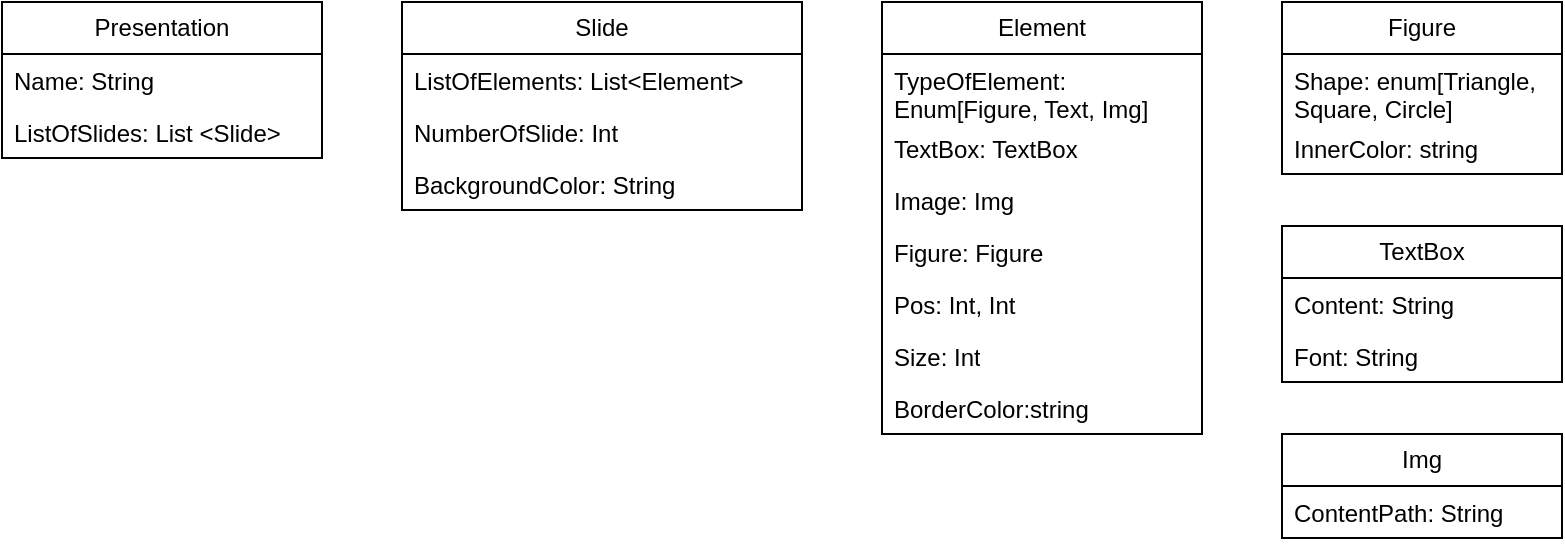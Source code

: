 <mxfile version="21.7.5" type="google">
  <diagram id="R2lEEEUBdFMjLlhIrx00" name="Page-1">
    <mxGraphModel grid="1" page="1" gridSize="10" guides="1" tooltips="1" connect="1" arrows="1" fold="1" pageScale="1" pageWidth="850" pageHeight="1100" math="0" shadow="0" extFonts="Permanent Marker^https://fonts.googleapis.com/css?family=Permanent+Marker">
      <root>
        <mxCell id="0" />
        <mxCell id="1" parent="0" />
        <mxCell id="wASPNimIZu1DD1Rg5Mus-1" value="Presentation" style="swimlane;fontStyle=0;childLayout=stackLayout;horizontal=1;startSize=26;fillColor=none;horizontalStack=0;resizeParent=1;resizeParentMax=0;resizeLast=0;collapsible=1;marginBottom=0;whiteSpace=wrap;html=1;" vertex="1" parent="1">
          <mxGeometry x="40" y="40" width="160" height="78" as="geometry" />
        </mxCell>
        <mxCell id="wASPNimIZu1DD1Rg5Mus-2" value="Name: String" style="text;strokeColor=none;fillColor=none;align=left;verticalAlign=top;spacingLeft=4;spacingRight=4;overflow=hidden;rotatable=0;points=[[0,0.5],[1,0.5]];portConstraint=eastwest;whiteSpace=wrap;html=1;" vertex="1" parent="wASPNimIZu1DD1Rg5Mus-1">
          <mxGeometry y="26" width="160" height="26" as="geometry" />
        </mxCell>
        <mxCell id="wASPNimIZu1DD1Rg5Mus-3" value="ListOfSlides: List &amp;lt;Slide&amp;gt;" style="text;strokeColor=none;fillColor=none;align=left;verticalAlign=top;spacingLeft=4;spacingRight=4;overflow=hidden;rotatable=0;points=[[0,0.5],[1,0.5]];portConstraint=eastwest;whiteSpace=wrap;html=1;" vertex="1" parent="wASPNimIZu1DD1Rg5Mus-1">
          <mxGeometry y="52" width="160" height="26" as="geometry" />
        </mxCell>
        <mxCell id="wASPNimIZu1DD1Rg5Mus-5" value="Slide" style="swimlane;fontStyle=0;childLayout=stackLayout;horizontal=1;startSize=26;fillColor=none;horizontalStack=0;resizeParent=1;resizeParentMax=0;resizeLast=0;collapsible=1;marginBottom=0;whiteSpace=wrap;html=1;" vertex="1" parent="1">
          <mxGeometry x="240" y="40" width="200" height="104" as="geometry" />
        </mxCell>
        <mxCell id="wASPNimIZu1DD1Rg5Mus-6" value="ListOfElements: List&amp;lt;Element&amp;gt;" style="text;strokeColor=none;fillColor=none;align=left;verticalAlign=top;spacingLeft=4;spacingRight=4;overflow=hidden;rotatable=0;points=[[0,0.5],[1,0.5]];portConstraint=eastwest;whiteSpace=wrap;html=1;" vertex="1" parent="wASPNimIZu1DD1Rg5Mus-5">
          <mxGeometry y="26" width="200" height="26" as="geometry" />
        </mxCell>
        <mxCell id="wASPNimIZu1DD1Rg5Mus-7" value="NumberOfSlide: Int" style="text;strokeColor=none;fillColor=none;align=left;verticalAlign=top;spacingLeft=4;spacingRight=4;overflow=hidden;rotatable=0;points=[[0,0.5],[1,0.5]];portConstraint=eastwest;whiteSpace=wrap;html=1;" vertex="1" parent="wASPNimIZu1DD1Rg5Mus-5">
          <mxGeometry y="52" width="200" height="26" as="geometry" />
        </mxCell>
        <mxCell id="wASPNimIZu1DD1Rg5Mus-26" value="BackgroundColor: String" style="text;strokeColor=none;fillColor=none;align=left;verticalAlign=top;spacingLeft=4;spacingRight=4;overflow=hidden;rotatable=0;points=[[0,0.5],[1,0.5]];portConstraint=eastwest;whiteSpace=wrap;html=1;" vertex="1" parent="wASPNimIZu1DD1Rg5Mus-5">
          <mxGeometry y="78" width="200" height="26" as="geometry" />
        </mxCell>
        <mxCell id="wASPNimIZu1DD1Rg5Mus-13" value="Element" style="swimlane;fontStyle=0;childLayout=stackLayout;horizontal=1;startSize=26;fillColor=none;horizontalStack=0;resizeParent=1;resizeParentMax=0;resizeLast=0;collapsible=1;marginBottom=0;whiteSpace=wrap;html=1;" vertex="1" parent="1">
          <mxGeometry x="480" y="40" width="160" height="216" as="geometry" />
        </mxCell>
        <mxCell id="wASPNimIZu1DD1Rg5Mus-14" value="TypeOfElement: Enum[Figure, Text, Img]" style="text;strokeColor=none;fillColor=none;align=left;verticalAlign=top;spacingLeft=4;spacingRight=4;overflow=hidden;rotatable=0;points=[[0,0.5],[1,0.5]];portConstraint=eastwest;whiteSpace=wrap;html=1;" vertex="1" parent="wASPNimIZu1DD1Rg5Mus-13">
          <mxGeometry y="26" width="160" height="34" as="geometry" />
        </mxCell>
        <mxCell id="wASPNimIZu1DD1Rg5Mus-15" value="TextBox: TextBox" style="text;strokeColor=none;fillColor=none;align=left;verticalAlign=top;spacingLeft=4;spacingRight=4;overflow=hidden;rotatable=0;points=[[0,0.5],[1,0.5]];portConstraint=eastwest;whiteSpace=wrap;html=1;" vertex="1" parent="wASPNimIZu1DD1Rg5Mus-13">
          <mxGeometry y="60" width="160" height="26" as="geometry" />
        </mxCell>
        <mxCell id="wASPNimIZu1DD1Rg5Mus-16" value="Image: Img" style="text;strokeColor=none;fillColor=none;align=left;verticalAlign=top;spacingLeft=4;spacingRight=4;overflow=hidden;rotatable=0;points=[[0,0.5],[1,0.5]];portConstraint=eastwest;whiteSpace=wrap;html=1;" vertex="1" parent="wASPNimIZu1DD1Rg5Mus-13">
          <mxGeometry y="86" width="160" height="26" as="geometry" />
        </mxCell>
        <mxCell id="wASPNimIZu1DD1Rg5Mus-20" value="Figure: Figure" style="text;strokeColor=none;fillColor=none;align=left;verticalAlign=top;spacingLeft=4;spacingRight=4;overflow=hidden;rotatable=0;points=[[0,0.5],[1,0.5]];portConstraint=eastwest;whiteSpace=wrap;html=1;" vertex="1" parent="wASPNimIZu1DD1Rg5Mus-13">
          <mxGeometry y="112" width="160" height="26" as="geometry" />
        </mxCell>
        <mxCell id="wASPNimIZu1DD1Rg5Mus-19" value="Pos: Int, Int" style="text;strokeColor=none;fillColor=none;align=left;verticalAlign=top;spacingLeft=4;spacingRight=4;overflow=hidden;rotatable=0;points=[[0,0.5],[1,0.5]];portConstraint=eastwest;whiteSpace=wrap;html=1;" vertex="1" parent="wASPNimIZu1DD1Rg5Mus-13">
          <mxGeometry y="138" width="160" height="26" as="geometry" />
        </mxCell>
        <mxCell id="wASPNimIZu1DD1Rg5Mus-25" value="Size: Int" style="text;strokeColor=none;fillColor=none;align=left;verticalAlign=top;spacingLeft=4;spacingRight=4;overflow=hidden;rotatable=0;points=[[0,0.5],[1,0.5]];portConstraint=eastwest;whiteSpace=wrap;html=1;" vertex="1" parent="wASPNimIZu1DD1Rg5Mus-13">
          <mxGeometry y="164" width="160" height="26" as="geometry" />
        </mxCell>
        <mxCell id="wASPNimIZu1DD1Rg5Mus-24" value="BorderColor:string" style="text;strokeColor=none;fillColor=none;align=left;verticalAlign=top;spacingLeft=4;spacingRight=4;overflow=hidden;rotatable=0;points=[[0,0.5],[1,0.5]];portConstraint=eastwest;whiteSpace=wrap;html=1;" vertex="1" parent="wASPNimIZu1DD1Rg5Mus-13">
          <mxGeometry y="190" width="160" height="26" as="geometry" />
        </mxCell>
        <mxCell id="wASPNimIZu1DD1Rg5Mus-21" value="Figure" style="swimlane;fontStyle=0;childLayout=stackLayout;horizontal=1;startSize=26;fillColor=none;horizontalStack=0;resizeParent=1;resizeParentMax=0;resizeLast=0;collapsible=1;marginBottom=0;whiteSpace=wrap;html=1;" vertex="1" parent="1">
          <mxGeometry x="680" y="40" width="140" height="86" as="geometry" />
        </mxCell>
        <mxCell id="wASPNimIZu1DD1Rg5Mus-22" value="Shape: enum[Triangle, Square, Circle]" style="text;strokeColor=none;fillColor=none;align=left;verticalAlign=top;spacingLeft=4;spacingRight=4;overflow=hidden;rotatable=0;points=[[0,0.5],[1,0.5]];portConstraint=eastwest;whiteSpace=wrap;html=1;" vertex="1" parent="wASPNimIZu1DD1Rg5Mus-21">
          <mxGeometry y="26" width="140" height="34" as="geometry" />
        </mxCell>
        <mxCell id="wASPNimIZu1DD1Rg5Mus-23" value="InnerColor: string" style="text;strokeColor=none;fillColor=none;align=left;verticalAlign=top;spacingLeft=4;spacingRight=4;overflow=hidden;rotatable=0;points=[[0,0.5],[1,0.5]];portConstraint=eastwest;whiteSpace=wrap;html=1;" vertex="1" parent="wASPNimIZu1DD1Rg5Mus-21">
          <mxGeometry y="60" width="140" height="26" as="geometry" />
        </mxCell>
        <mxCell id="wASPNimIZu1DD1Rg5Mus-28" value="TextBox" style="swimlane;fontStyle=0;childLayout=stackLayout;horizontal=1;startSize=26;fillColor=none;horizontalStack=0;resizeParent=1;resizeParentMax=0;resizeLast=0;collapsible=1;marginBottom=0;whiteSpace=wrap;html=1;" vertex="1" parent="1">
          <mxGeometry x="680" y="152" width="140" height="78" as="geometry" />
        </mxCell>
        <mxCell id="wASPNimIZu1DD1Rg5Mus-29" value="Content: String" style="text;strokeColor=none;fillColor=none;align=left;verticalAlign=top;spacingLeft=4;spacingRight=4;overflow=hidden;rotatable=0;points=[[0,0.5],[1,0.5]];portConstraint=eastwest;whiteSpace=wrap;html=1;" vertex="1" parent="wASPNimIZu1DD1Rg5Mus-28">
          <mxGeometry y="26" width="140" height="26" as="geometry" />
        </mxCell>
        <mxCell id="wASPNimIZu1DD1Rg5Mus-30" value="Font: String" style="text;strokeColor=none;fillColor=none;align=left;verticalAlign=top;spacingLeft=4;spacingRight=4;overflow=hidden;rotatable=0;points=[[0,0.5],[1,0.5]];portConstraint=eastwest;whiteSpace=wrap;html=1;" vertex="1" parent="wASPNimIZu1DD1Rg5Mus-28">
          <mxGeometry y="52" width="140" height="26" as="geometry" />
        </mxCell>
        <mxCell id="wASPNimIZu1DD1Rg5Mus-32" value="Img" style="swimlane;fontStyle=0;childLayout=stackLayout;horizontal=1;startSize=26;fillColor=none;horizontalStack=0;resizeParent=1;resizeParentMax=0;resizeLast=0;collapsible=1;marginBottom=0;whiteSpace=wrap;html=1;" vertex="1" parent="1">
          <mxGeometry x="680" y="256" width="140" height="52" as="geometry" />
        </mxCell>
        <mxCell id="wASPNimIZu1DD1Rg5Mus-33" value="ContentPath: String" style="text;strokeColor=none;fillColor=none;align=left;verticalAlign=top;spacingLeft=4;spacingRight=4;overflow=hidden;rotatable=0;points=[[0,0.5],[1,0.5]];portConstraint=eastwest;whiteSpace=wrap;html=1;" vertex="1" parent="wASPNimIZu1DD1Rg5Mus-32">
          <mxGeometry y="26" width="140" height="26" as="geometry" />
        </mxCell>
      </root>
    </mxGraphModel>
  </diagram>
</mxfile>

